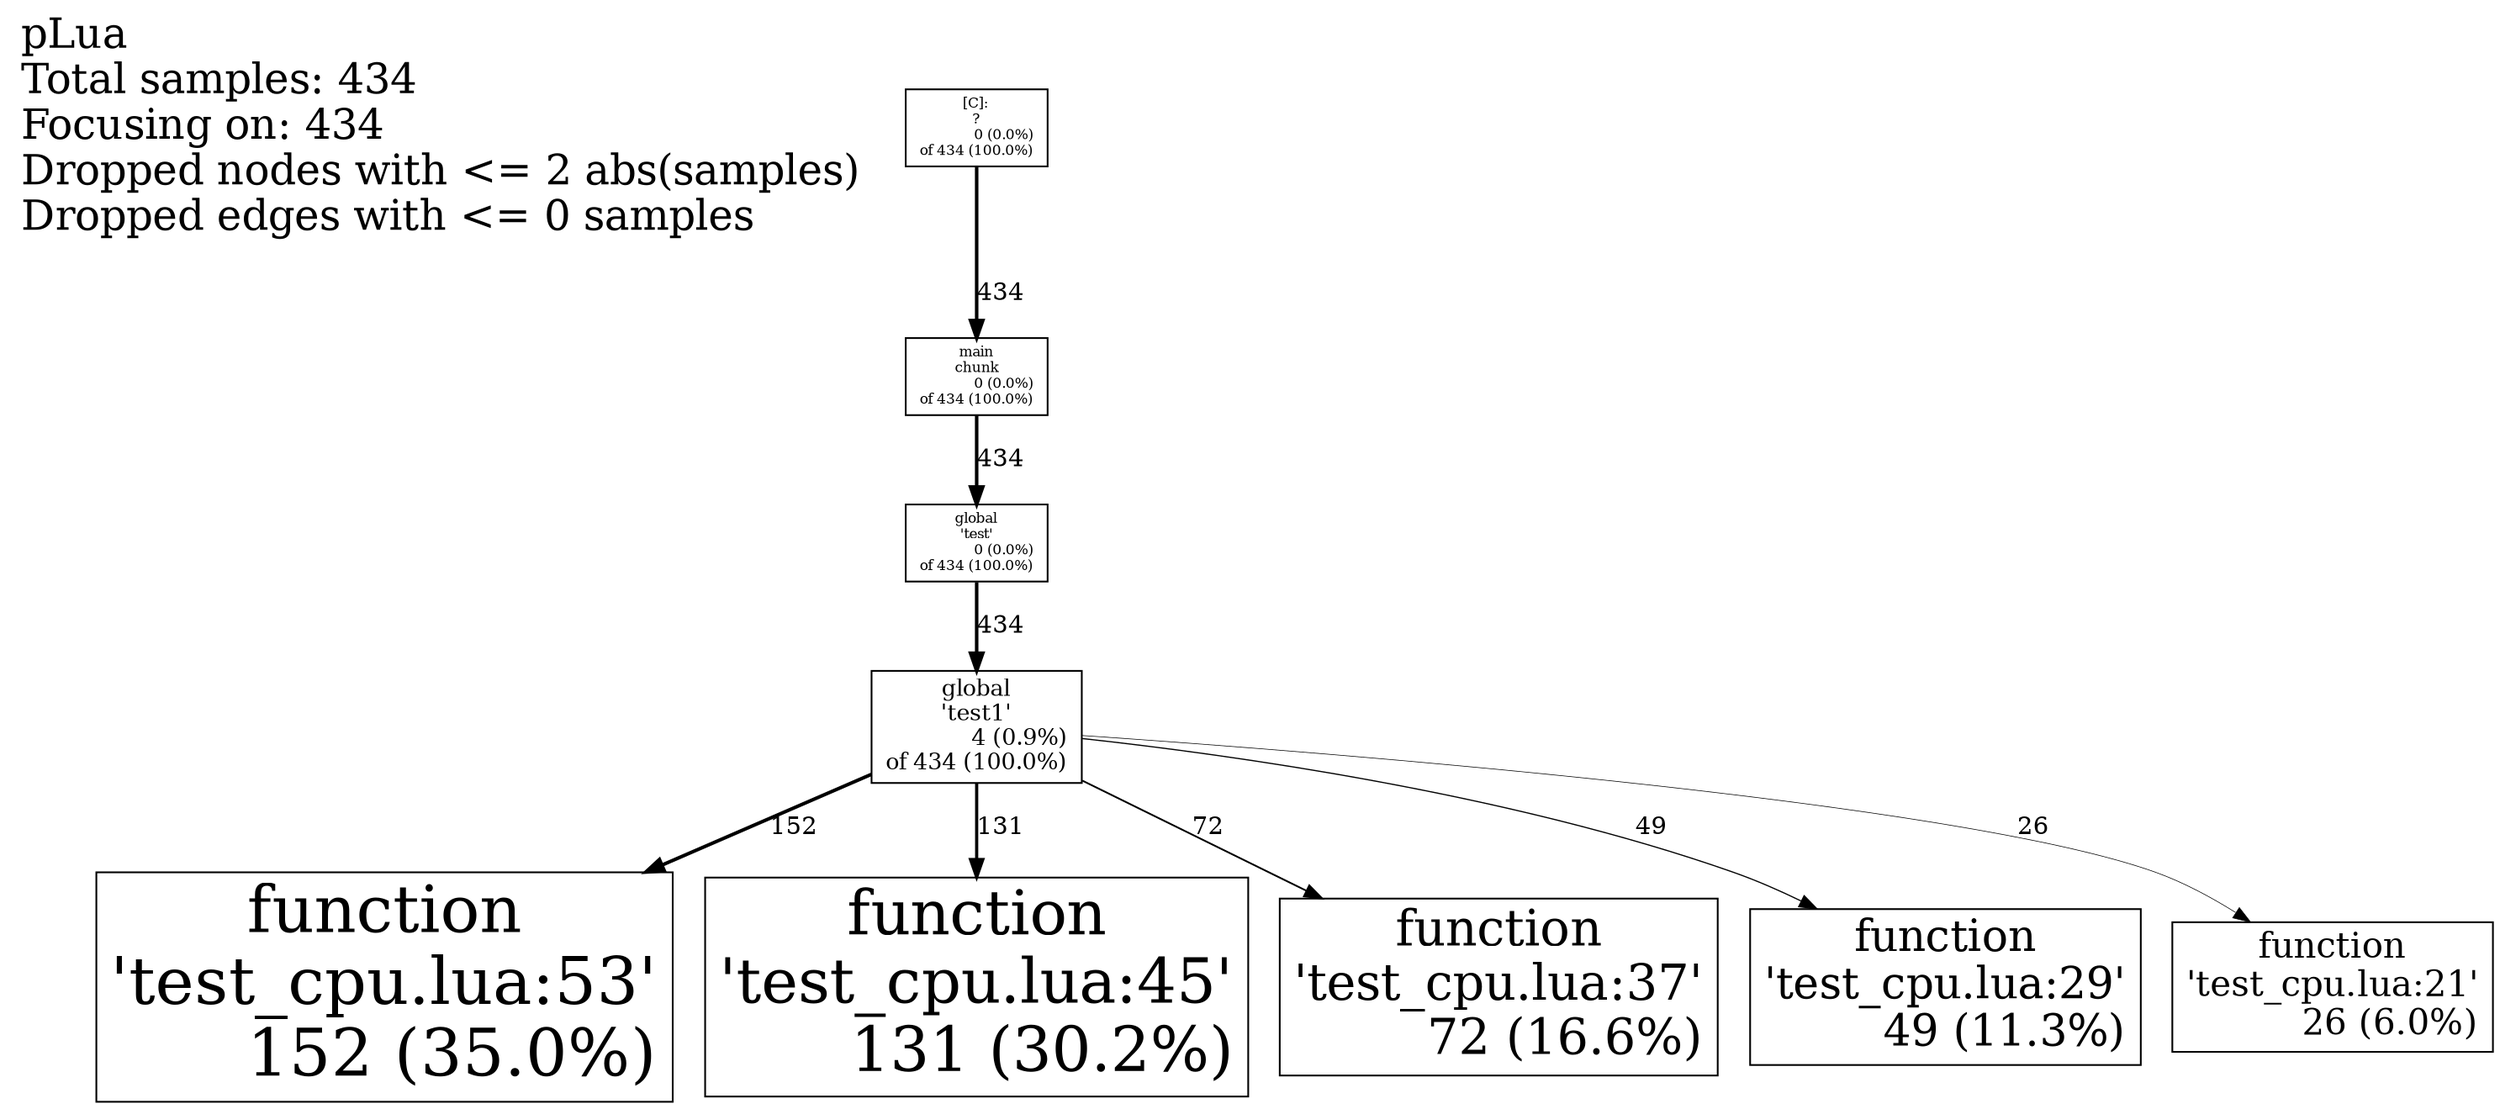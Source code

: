 digraph "pLua; 434 samples" {
node [width=0.375,height=0.25];
Legend [shape=box,fontsize=24,shape=plaintext,label="pLua\lTotal samples: 434\lFocusing on: 434\lDropped nodes with <= 2 abs(samples)\lDropped edges with <= 0 samples\l"];
N1 [label="[C]:\n?\n0 (0.0%)\rof 434 (100.0%)\r",shape=box,fontsize=8.0];
N2 [label="global\n'test'\n0 (0.0%)\rof 434 (100.0%)\r",shape=box,fontsize=8.0];
N3 [label="global\n'test1'\n4 (0.9%)\rof 434 (100.0%)\r",shape=box,fontsize=12.8];
N4 [label="main\nchunk\n0 (0.0%)\rof 434 (100.0%)\r",shape=box,fontsize=8.0];
N5 [label="function\n'test_cpu.lua:53'\n152 (35.0%)\r",shape=box,fontsize=37.6];
N6 [label="function\n'test_cpu.lua:45'\n131 (30.2%)\r",shape=box,fontsize=35.5];
N7 [label="function\n'test_cpu.lua:37'\n72 (16.6%)\r",shape=box,fontsize=28.4];
N8 [label="function\n'test_cpu.lua:29'\n49 (11.3%)\r",shape=box,fontsize=24.8];
N9 [label="function\n'test_cpu.lua:21'\n26 (6.0%)\r",shape=box,fontsize=20.2];
N1 -> N4 [label=434, weight=70, style="setlinewidth(2.000000)"];
N2 -> N3 [label=434, weight=70, style="setlinewidth(2.000000)"];
N4 -> N2 [label=434, weight=70, style="setlinewidth(2.000000)"];
N3 -> N5 [label=152, weight=33, style="setlinewidth(2.000000)"];
N3 -> N6 [label=131, weight=30, style="setlinewidth(1.811060)"];
N3 -> N7 [label=72, weight=19, style="setlinewidth(0.995392)"];
N3 -> N8 [label=49, weight=15, style="setlinewidth(0.677419)"];
N3 -> N9 [label=26, weight=9, style="setlinewidth(0.359447)"];
}
